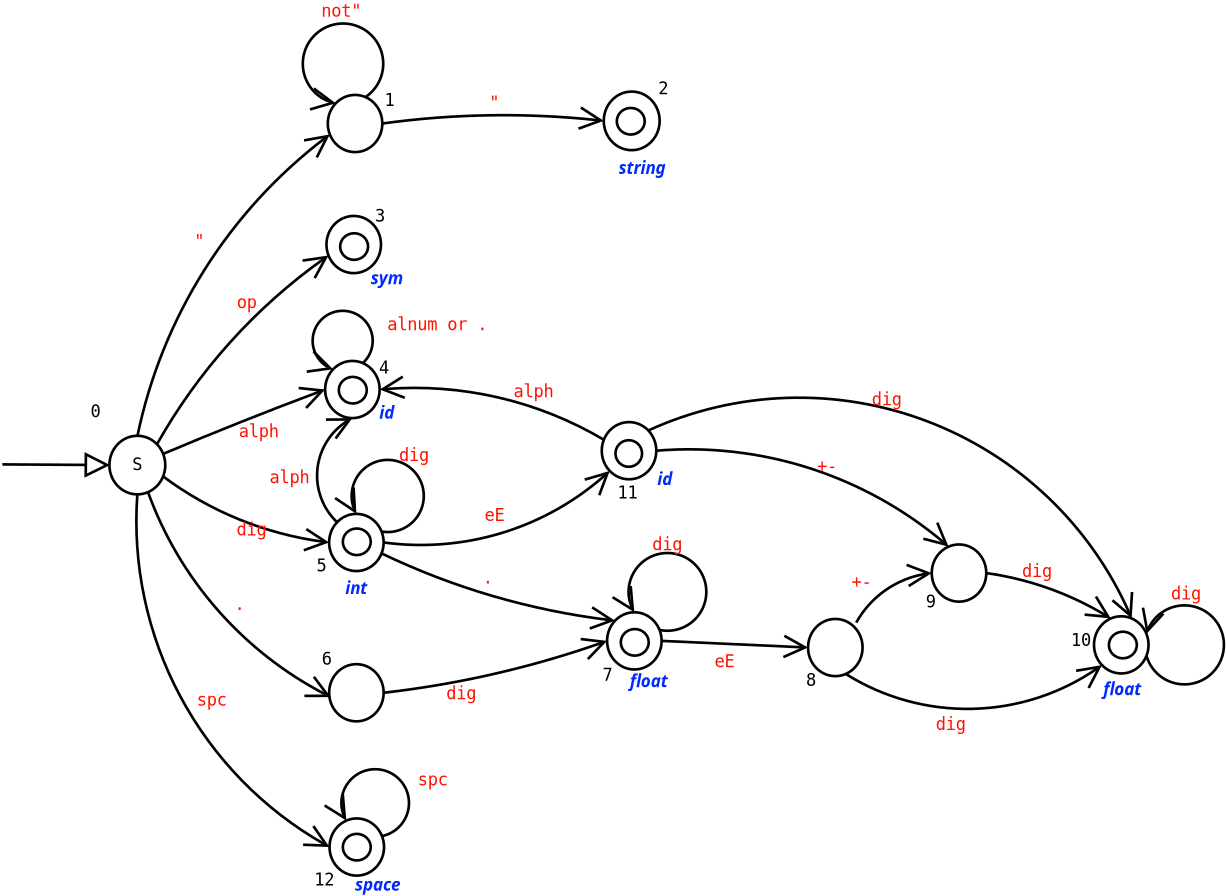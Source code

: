 <?xml version="1.0"?>
<dia:diagram xmlns:dia="http://www.lysator.liu.se/~alla/dia/">
  <dia:layer name="Background" visible="true">
    <dia:object type="Flowchart - Ellipse" version="0" id="O0">
      <dia:attribute name="obj_pos">
        <dia:point val="4.925,15.024"/>
      </dia:attribute>
      <dia:attribute name="obj_bb">
        <dia:rectangle val="4.875,14.973;7.075,17.276"/>
      </dia:attribute>
      <dia:attribute name="elem_corner">
        <dia:point val="4.925,15.024"/>
      </dia:attribute>
      <dia:attribute name="elem_width">
        <dia:real val="2.101"/>
      </dia:attribute>
      <dia:attribute name="elem_height">
        <dia:real val="2.203"/>
      </dia:attribute>
      <dia:attribute name="show_background">
        <dia:boolean val="true"/>
      </dia:attribute>
      <dia:attribute name="padding">
        <dia:real val="0.354"/>
      </dia:attribute>
      <dia:attribute name="text">
        <dia:composite type="text">
          <dia:attribute name="string">
            <dia:string>#S#</dia:string>
          </dia:attribute>
          <dia:attribute name="font">
            <dia:font name="Courier"/>
          </dia:attribute>
          <dia:attribute name="height">
            <dia:real val="0.8"/>
          </dia:attribute>
          <dia:attribute name="pos">
            <dia:point val="5.975,16.36"/>
          </dia:attribute>
          <dia:attribute name="color">
            <dia:color val="#000000"/>
          </dia:attribute>
          <dia:attribute name="alignment">
            <dia:enum val="1"/>
          </dia:attribute>
        </dia:composite>
      </dia:attribute>
    </dia:object>
    <dia:object type="Flowchart - Ellipse" version="0" id="O1">
      <dia:attribute name="obj_pos">
        <dia:point val="13.135,2.21"/>
      </dia:attribute>
      <dia:attribute name="obj_bb">
        <dia:rectangle val="13.085,2.16;15.235,4.41"/>
      </dia:attribute>
      <dia:attribute name="elem_corner">
        <dia:point val="13.135,2.21"/>
      </dia:attribute>
      <dia:attribute name="elem_width">
        <dia:real val="2.05"/>
      </dia:attribute>
      <dia:attribute name="elem_height">
        <dia:real val="2.15"/>
      </dia:attribute>
      <dia:attribute name="show_background">
        <dia:boolean val="true"/>
      </dia:attribute>
      <dia:attribute name="padding">
        <dia:real val="0.354"/>
      </dia:attribute>
      <dia:attribute name="text">
        <dia:composite type="text">
          <dia:attribute name="string">
            <dia:string>##</dia:string>
          </dia:attribute>
          <dia:attribute name="font">
            <dia:font name="Courier"/>
          </dia:attribute>
          <dia:attribute name="height">
            <dia:real val="0.8"/>
          </dia:attribute>
          <dia:attribute name="pos">
            <dia:point val="14.16,3.519"/>
          </dia:attribute>
          <dia:attribute name="color">
            <dia:color val="#000000"/>
          </dia:attribute>
          <dia:attribute name="alignment">
            <dia:enum val="1"/>
          </dia:attribute>
        </dia:composite>
      </dia:attribute>
    </dia:object>
    <dia:object type="Flowchart - Ellipse" version="0" id="O2">
      <dia:attribute name="obj_pos">
        <dia:point val="13.185,23.61"/>
      </dia:attribute>
      <dia:attribute name="obj_bb">
        <dia:rectangle val="13.135,23.56;15.285,25.81"/>
      </dia:attribute>
      <dia:attribute name="elem_corner">
        <dia:point val="13.185,23.61"/>
      </dia:attribute>
      <dia:attribute name="elem_width">
        <dia:real val="2.05"/>
      </dia:attribute>
      <dia:attribute name="elem_height">
        <dia:real val="2.15"/>
      </dia:attribute>
      <dia:attribute name="show_background">
        <dia:boolean val="true"/>
      </dia:attribute>
      <dia:attribute name="padding">
        <dia:real val="0.354"/>
      </dia:attribute>
      <dia:attribute name="text">
        <dia:composite type="text">
          <dia:attribute name="string">
            <dia:string>##</dia:string>
          </dia:attribute>
          <dia:attribute name="font">
            <dia:font name="Courier"/>
          </dia:attribute>
          <dia:attribute name="height">
            <dia:real val="0.8"/>
          </dia:attribute>
          <dia:attribute name="pos">
            <dia:point val="14.21,24.919"/>
          </dia:attribute>
          <dia:attribute name="color">
            <dia:color val="#000000"/>
          </dia:attribute>
          <dia:attribute name="alignment">
            <dia:enum val="1"/>
          </dia:attribute>
        </dia:composite>
      </dia:attribute>
    </dia:object>
    <dia:object type="Flowchart - Ellipse" version="0" id="O3">
      <dia:attribute name="obj_pos">
        <dia:point val="31.19,21.91"/>
      </dia:attribute>
      <dia:attribute name="obj_bb">
        <dia:rectangle val="31.14,21.86;33.29,24.11"/>
      </dia:attribute>
      <dia:attribute name="elem_corner">
        <dia:point val="31.19,21.91"/>
      </dia:attribute>
      <dia:attribute name="elem_width">
        <dia:real val="2.05"/>
      </dia:attribute>
      <dia:attribute name="elem_height">
        <dia:real val="2.15"/>
      </dia:attribute>
      <dia:attribute name="show_background">
        <dia:boolean val="true"/>
      </dia:attribute>
      <dia:attribute name="padding">
        <dia:real val="0.354"/>
      </dia:attribute>
      <dia:attribute name="text">
        <dia:composite type="text">
          <dia:attribute name="string">
            <dia:string>##</dia:string>
          </dia:attribute>
          <dia:attribute name="font">
            <dia:font name="Courier"/>
          </dia:attribute>
          <dia:attribute name="height">
            <dia:real val="0.8"/>
          </dia:attribute>
          <dia:attribute name="pos">
            <dia:point val="32.215,23.22"/>
          </dia:attribute>
          <dia:attribute name="color">
            <dia:color val="#000000"/>
          </dia:attribute>
          <dia:attribute name="alignment">
            <dia:enum val="1"/>
          </dia:attribute>
        </dia:composite>
      </dia:attribute>
    </dia:object>
    <dia:object type="Flowchart - Ellipse" version="0" id="O4">
      <dia:attribute name="obj_pos">
        <dia:point val="35.84,19.11"/>
      </dia:attribute>
      <dia:attribute name="obj_bb">
        <dia:rectangle val="35.79,19.06;37.94,21.31"/>
      </dia:attribute>
      <dia:attribute name="elem_corner">
        <dia:point val="35.84,19.11"/>
      </dia:attribute>
      <dia:attribute name="elem_width">
        <dia:real val="2.05"/>
      </dia:attribute>
      <dia:attribute name="elem_height">
        <dia:real val="2.15"/>
      </dia:attribute>
      <dia:attribute name="show_background">
        <dia:boolean val="true"/>
      </dia:attribute>
      <dia:attribute name="padding">
        <dia:real val="0.354"/>
      </dia:attribute>
      <dia:attribute name="text">
        <dia:composite type="text">
          <dia:attribute name="string">
            <dia:string>##</dia:string>
          </dia:attribute>
          <dia:attribute name="font">
            <dia:font name="Courier"/>
          </dia:attribute>
          <dia:attribute name="height">
            <dia:real val="0.8"/>
          </dia:attribute>
          <dia:attribute name="pos">
            <dia:point val="36.865,20.419"/>
          </dia:attribute>
          <dia:attribute name="color">
            <dia:color val="#000000"/>
          </dia:attribute>
          <dia:attribute name="alignment">
            <dia:enum val="1"/>
          </dia:attribute>
        </dia:composite>
      </dia:attribute>
    </dia:object>
    <dia:object type="Standard - Arc" version="0" id="O5">
      <dia:attribute name="obj_pos">
        <dia:point val="15.185,3.285"/>
      </dia:attribute>
      <dia:attribute name="obj_bb">
        <dia:rectangle val="15.135,2.922;23.56,3.985"/>
      </dia:attribute>
      <dia:attribute name="conn_endpoints">
        <dia:point val="15.185,3.285"/>
        <dia:point val="23.51,3.185"/>
      </dia:attribute>
      <dia:attribute name="curve_distance">
        <dia:real val="-0.261"/>
      </dia:attribute>
      <dia:attribute name="end_arrow">
        <dia:enum val="1"/>
      </dia:attribute>
      <dia:attribute name="end_arrow_length">
        <dia:real val="0.8"/>
      </dia:attribute>
      <dia:attribute name="end_arrow_width">
        <dia:real val="0.8"/>
      </dia:attribute>
      <dia:connections>
        <dia:connection handle="0" to="O1" connection="0"/>
        <dia:connection handle="1" to="O78" connection="8"/>
      </dia:connections>
    </dia:object>
    <dia:object type="Standard - Arc" version="0" id="O6">
      <dia:attribute name="obj_pos">
        <dia:point val="5.975,15.05"/>
      </dia:attribute>
      <dia:attribute name="obj_bb">
        <dia:rectangle val="5.933,3.266;13.888,15.092"/>
      </dia:attribute>
      <dia:attribute name="conn_endpoints">
        <dia:point val="5.975,15.05"/>
        <dia:point val="13.213,3.696"/>
      </dia:attribute>
      <dia:attribute name="curve_distance">
        <dia:real val="-1.239"/>
      </dia:attribute>
      <dia:attribute name="end_arrow">
        <dia:enum val="1"/>
      </dia:attribute>
      <dia:attribute name="end_arrow_length">
        <dia:real val="0.8"/>
      </dia:attribute>
      <dia:attribute name="end_arrow_width">
        <dia:real val="0.8"/>
      </dia:attribute>
      <dia:connections>
        <dia:connection handle="0" to="O0" connection="4"/>
        <dia:connection handle="1" to="O1" connection="9"/>
      </dia:connections>
    </dia:object>
    <dia:object type="Standard - Arc" version="0" id="O7">
      <dia:attribute name="obj_pos">
        <dia:point val="6.7,15.365"/>
      </dia:attribute>
      <dia:attribute name="obj_bb">
        <dia:rectangle val="6.663,7.709;13.755,15.402"/>
      </dia:attribute>
      <dia:attribute name="conn_endpoints">
        <dia:point val="6.7,15.365"/>
        <dia:point val="13.163,8.246"/>
      </dia:attribute>
      <dia:attribute name="curve_distance">
        <dia:real val="-0.545"/>
      </dia:attribute>
      <dia:attribute name="end_arrow">
        <dia:enum val="1"/>
      </dia:attribute>
      <dia:attribute name="end_arrow_length">
        <dia:real val="0.8"/>
      </dia:attribute>
      <dia:attribute name="end_arrow_width">
        <dia:real val="0.8"/>
      </dia:attribute>
      <dia:connections>
        <dia:connection handle="0" to="O0" connection="2"/>
        <dia:connection handle="1" to="O84" connection="9"/>
      </dia:connections>
    </dia:object>
    <dia:object type="Standard - Arc" version="0" id="O8">
      <dia:attribute name="obj_pos">
        <dia:point val="6.922,15.714"/>
      </dia:attribute>
      <dia:attribute name="obj_bb">
        <dia:rectangle val="6.876,12.541;13.33,15.76"/>
      </dia:attribute>
      <dia:attribute name="conn_endpoints">
        <dia:point val="6.922,15.714"/>
        <dia:point val="13.035,13.285"/>
      </dia:attribute>
      <dia:attribute name="curve_distance">
        <dia:real val="-0.035"/>
      </dia:attribute>
      <dia:attribute name="end_arrow">
        <dia:enum val="1"/>
      </dia:attribute>
      <dia:attribute name="end_arrow_length">
        <dia:real val="0.8"/>
      </dia:attribute>
      <dia:attribute name="end_arrow_width">
        <dia:real val="0.8"/>
      </dia:attribute>
      <dia:connections>
        <dia:connection handle="0" to="O0" connection="1"/>
        <dia:connection handle="1" to="O82" connection="8"/>
      </dia:connections>
    </dia:object>
    <dia:object type="Standard - Arc" version="0" id="O9">
      <dia:attribute name="obj_pos">
        <dia:point val="6.922,16.536"/>
      </dia:attribute>
      <dia:attribute name="obj_bb">
        <dia:rectangle val="6.876,16.49;13.481,19.778"/>
      </dia:attribute>
      <dia:attribute name="conn_endpoints">
        <dia:point val="6.922,16.536"/>
        <dia:point val="13.185,19.035"/>
      </dia:attribute>
      <dia:attribute name="curve_distance">
        <dia:real val="0.448"/>
      </dia:attribute>
      <dia:attribute name="end_arrow">
        <dia:enum val="1"/>
      </dia:attribute>
      <dia:attribute name="end_arrow_length">
        <dia:real val="0.8"/>
      </dia:attribute>
      <dia:attribute name="end_arrow_width">
        <dia:real val="0.8"/>
      </dia:attribute>
      <dia:connections>
        <dia:connection handle="0" to="O0" connection="15"/>
        <dia:connection handle="1" to="O70" connection="8"/>
      </dia:connections>
    </dia:object>
    <dia:object type="Standard - Arc" version="0" id="O10">
      <dia:attribute name="obj_pos">
        <dia:point val="6.367,17.118"/>
      </dia:attribute>
      <dia:attribute name="obj_bb">
        <dia:rectangle val="6.33,17.081;13.848,25.382"/>
      </dia:attribute>
      <dia:attribute name="conn_endpoints">
        <dia:point val="6.367,17.118"/>
        <dia:point val="13.25,24.85"/>
      </dia:attribute>
      <dia:attribute name="curve_distance">
        <dia:real val="1"/>
      </dia:attribute>
      <dia:attribute name="end_arrow">
        <dia:enum val="1"/>
      </dia:attribute>
      <dia:attribute name="end_arrow_length">
        <dia:real val="0.8"/>
      </dia:attribute>
      <dia:attribute name="end_arrow_width">
        <dia:real val="0.8"/>
      </dia:attribute>
      <dia:connections>
        <dia:connection handle="0" to="O0" connection="13"/>
      </dia:connections>
    </dia:object>
    <dia:object type="Standard - Arc" version="0" id="O11">
      <dia:attribute name="obj_pos">
        <dia:point val="23.513,15.174"/>
      </dia:attribute>
      <dia:attribute name="obj_bb">
        <dia:rectangle val="14.91,13.174;23.562,15.222"/>
      </dia:attribute>
      <dia:attribute name="conn_endpoints">
        <dia:point val="23.513,15.174"/>
        <dia:point val="15.085,13.285"/>
      </dia:attribute>
      <dia:attribute name="curve_distance">
        <dia:real val="0.684"/>
      </dia:attribute>
      <dia:attribute name="end_arrow">
        <dia:enum val="1"/>
      </dia:attribute>
      <dia:attribute name="end_arrow_length">
        <dia:real val="0.8"/>
      </dia:attribute>
      <dia:attribute name="end_arrow_width">
        <dia:real val="0.8"/>
      </dia:attribute>
      <dia:connections>
        <dia:connection handle="0" to="O72" connection="7"/>
        <dia:connection handle="1" to="O82" connection="0"/>
      </dia:connections>
    </dia:object>
    <dia:object type="Standard - Arc" version="0" id="O12">
      <dia:attribute name="obj_pos">
        <dia:point val="15.235,19.035"/>
      </dia:attribute>
      <dia:attribute name="obj_bb">
        <dia:rectangle val="15.187,15.582;23.977,19.18"/>
      </dia:attribute>
      <dia:attribute name="conn_endpoints">
        <dia:point val="15.235,19.035"/>
        <dia:point val="23.735,16.345"/>
      </dia:attribute>
      <dia:attribute name="curve_distance">
        <dia:real val="1"/>
      </dia:attribute>
      <dia:attribute name="end_arrow">
        <dia:enum val="1"/>
      </dia:attribute>
      <dia:attribute name="end_arrow_length">
        <dia:real val="0.8"/>
      </dia:attribute>
      <dia:attribute name="end_arrow_width">
        <dia:real val="0.8"/>
      </dia:attribute>
      <dia:connections>
        <dia:connection handle="0" to="O70" connection="0"/>
        <dia:connection handle="1" to="O72" connection="10"/>
      </dia:connections>
    </dia:object>
    <dia:object type="Standard - Arc" version="0" id="O13">
      <dia:attribute name="obj_pos">
        <dia:point val="15.235,24.685"/>
      </dia:attribute>
      <dia:attribute name="obj_bb">
        <dia:rectangle val="15.186,21.956;23.816,24.734"/>
      </dia:attribute>
      <dia:attribute name="conn_endpoints">
        <dia:point val="15.235,24.685"/>
        <dia:point val="23.635,22.735"/>
      </dia:attribute>
      <dia:attribute name="curve_distance">
        <dia:real val="0.248"/>
      </dia:attribute>
      <dia:attribute name="end_arrow">
        <dia:enum val="1"/>
      </dia:attribute>
      <dia:attribute name="end_arrow_length">
        <dia:real val="0.8"/>
      </dia:attribute>
      <dia:attribute name="end_arrow_width">
        <dia:real val="0.8"/>
      </dia:attribute>
      <dia:connections>
        <dia:connection handle="0" to="O2" connection="0"/>
        <dia:connection handle="1" to="O74" connection="8"/>
      </dia:connections>
    </dia:object>
    <dia:object type="Standard - Arc" version="0" id="O14">
      <dia:attribute name="obj_pos">
        <dia:point val="25.685,22.735"/>
      </dia:attribute>
      <dia:attribute name="obj_bb">
        <dia:rectangle val="25.635,22.186;31.24,23.784"/>
      </dia:attribute>
      <dia:attribute name="conn_endpoints">
        <dia:point val="25.685,22.735"/>
        <dia:point val="31.19,22.985"/>
      </dia:attribute>
      <dia:attribute name="curve_distance">
        <dia:real val="-0.004"/>
      </dia:attribute>
      <dia:attribute name="end_arrow">
        <dia:enum val="1"/>
      </dia:attribute>
      <dia:attribute name="end_arrow_length">
        <dia:real val="0.8"/>
      </dia:attribute>
      <dia:attribute name="end_arrow_width">
        <dia:real val="0.8"/>
      </dia:attribute>
      <dia:connections>
        <dia:connection handle="0" to="O74" connection="0"/>
        <dia:connection handle="1" to="O3" connection="8"/>
      </dia:connections>
    </dia:object>
    <dia:object type="Standard - Arc" version="0" id="O15">
      <dia:attribute name="obj_pos">
        <dia:point val="33,22.05"/>
      </dia:attribute>
      <dia:attribute name="obj_bb">
        <dia:rectangle val="32.958,19.516;36.279,22.092"/>
      </dia:attribute>
      <dia:attribute name="conn_endpoints">
        <dia:point val="33,22.05"/>
        <dia:point val="35.84,20.185"/>
      </dia:attribute>
      <dia:attribute name="curve_distance">
        <dia:real val="-0.418"/>
      </dia:attribute>
      <dia:attribute name="end_arrow">
        <dia:enum val="1"/>
      </dia:attribute>
      <dia:attribute name="end_arrow_length">
        <dia:real val="0.8"/>
      </dia:attribute>
      <dia:attribute name="end_arrow_width">
        <dia:real val="0.8"/>
      </dia:attribute>
      <dia:connections>
        <dia:connection handle="1" to="O4" connection="8"/>
      </dia:connections>
    </dia:object>
    <dia:object type="Standard - Arc" version="0" id="O16">
      <dia:attribute name="obj_pos">
        <dia:point val="37.89,20.185"/>
      </dia:attribute>
      <dia:attribute name="obj_bb">
        <dia:rectangle val="37.843,20.138;42.847,22.643"/>
      </dia:attribute>
      <dia:attribute name="conn_endpoints">
        <dia:point val="37.89,20.185"/>
        <dia:point val="42.573,21.892"/>
      </dia:attribute>
      <dia:attribute name="curve_distance">
        <dia:real val="-0.263"/>
      </dia:attribute>
      <dia:attribute name="end_arrow">
        <dia:enum val="1"/>
      </dia:attribute>
      <dia:attribute name="end_arrow_length">
        <dia:real val="0.8"/>
      </dia:attribute>
      <dia:attribute name="end_arrow_width">
        <dia:real val="0.8"/>
      </dia:attribute>
      <dia:connections>
        <dia:connection handle="0" to="O4" connection="0"/>
        <dia:connection handle="1" to="O76" connection="5"/>
      </dia:connections>
    </dia:object>
    <dia:object type="Standard - Arc" version="0" id="O17">
      <dia:attribute name="obj_pos">
        <dia:point val="32.607,23.978"/>
      </dia:attribute>
      <dia:attribute name="obj_bb">
        <dia:rectangle val="32.557,22.846;42.29,25.342"/>
      </dia:attribute>
      <dia:attribute name="conn_endpoints">
        <dia:point val="32.607,23.978"/>
        <dia:point val="42.24,23.645"/>
      </dia:attribute>
      <dia:attribute name="curve_distance">
        <dia:real val="1.476"/>
      </dia:attribute>
      <dia:attribute name="end_arrow">
        <dia:enum val="1"/>
      </dia:attribute>
      <dia:attribute name="end_arrow_length">
        <dia:real val="0.8"/>
      </dia:attribute>
      <dia:attribute name="end_arrow_width">
        <dia:real val="0.8"/>
      </dia:attribute>
      <dia:connections>
        <dia:connection handle="0" to="O3" connection="13"/>
        <dia:connection handle="1" to="O76" connection="10"/>
      </dia:connections>
    </dia:object>
    <dia:object type="Standard - Arc" version="0" id="O18">
      <dia:attribute name="obj_pos">
        <dia:point val="13.485,18.275"/>
      </dia:attribute>
      <dia:attribute name="obj_bb">
        <dia:rectangle val="12.683,14.244;14.851,18.324"/>
      </dia:attribute>
      <dia:attribute name="conn_endpoints">
        <dia:point val="13.485,18.275"/>
        <dia:point val="14.06,14.36"/>
      </dia:attribute>
      <dia:attribute name="curve_distance">
        <dia:real val="-1.025"/>
      </dia:attribute>
      <dia:attribute name="end_arrow">
        <dia:enum val="1"/>
      </dia:attribute>
      <dia:attribute name="end_arrow_length">
        <dia:real val="0.8"/>
      </dia:attribute>
      <dia:attribute name="end_arrow_width">
        <dia:real val="0.8"/>
      </dia:attribute>
      <dia:connections>
        <dia:connection handle="0" to="O70" connection="6"/>
        <dia:connection handle="1" to="O82" connection="12"/>
      </dia:connections>
    </dia:object>
    <dia:object type="Standard - Arc" version="0" id="O19">
      <dia:attribute name="obj_pos">
        <dia:point val="25.485,15.585"/>
      </dia:attribute>
      <dia:attribute name="obj_bb">
        <dia:rectangle val="25.438,15.484;36.722,19.952"/>
      </dia:attribute>
      <dia:attribute name="conn_endpoints">
        <dia:point val="25.485,15.585"/>
        <dia:point val="36.473,19.192"/>
      </dia:attribute>
      <dia:attribute name="curve_distance">
        <dia:real val="-1.173"/>
      </dia:attribute>
      <dia:attribute name="end_arrow">
        <dia:enum val="1"/>
      </dia:attribute>
      <dia:attribute name="end_arrow_length">
        <dia:real val="0.8"/>
      </dia:attribute>
      <dia:attribute name="end_arrow_width">
        <dia:real val="0.8"/>
      </dia:attribute>
      <dia:connections>
        <dia:connection handle="0" to="O72" connection="0"/>
        <dia:connection handle="1" to="O4" connection="5"/>
      </dia:connections>
    </dia:object>
    <dia:object type="Standard - Arc" version="0" id="O20">
      <dia:attribute name="obj_pos">
        <dia:point val="25.185,14.825"/>
      </dia:attribute>
      <dia:attribute name="obj_bb">
        <dia:rectangle val="25.138,13.542;43.647,22.637"/>
      </dia:attribute>
      <dia:attribute name="conn_endpoints">
        <dia:point val="25.185,14.825"/>
        <dia:point val="43.357,21.892"/>
      </dia:attribute>
      <dia:attribute name="curve_distance">
        <dia:real val="-4.123"/>
      </dia:attribute>
      <dia:attribute name="end_arrow">
        <dia:enum val="1"/>
      </dia:attribute>
      <dia:attribute name="end_arrow_length">
        <dia:real val="0.8"/>
      </dia:attribute>
      <dia:attribute name="end_arrow_width">
        <dia:real val="0.8"/>
      </dia:attribute>
      <dia:connections>
        <dia:connection handle="0" to="O72" connection="2"/>
        <dia:connection handle="1" to="O76" connection="3"/>
      </dia:connections>
    </dia:object>
    <dia:object type="Standard - Arc" version="0" id="O21">
      <dia:attribute name="obj_pos">
        <dia:point val="15.157,19.446"/>
      </dia:attribute>
      <dia:attribute name="obj_bb">
        <dia:rectangle val="15.109,19.398;24.157,22.744"/>
      </dia:attribute>
      <dia:attribute name="conn_endpoints">
        <dia:point val="15.157,19.446"/>
        <dia:point val="23.935,21.975"/>
      </dia:attribute>
      <dia:attribute name="curve_distance">
        <dia:real val="0.383"/>
      </dia:attribute>
      <dia:attribute name="end_arrow">
        <dia:enum val="1"/>
      </dia:attribute>
      <dia:attribute name="end_arrow_length">
        <dia:real val="0.8"/>
      </dia:attribute>
      <dia:attribute name="end_arrow_width">
        <dia:real val="0.8"/>
      </dia:attribute>
      <dia:connections>
        <dia:connection handle="0" to="O70" connection="15"/>
        <dia:connection handle="1" to="O74" connection="6"/>
      </dia:connections>
    </dia:object>
    <dia:object type="Standard - Arc" version="0" id="O22">
      <dia:attribute name="obj_pos">
        <dia:point val="0.9,16.1"/>
      </dia:attribute>
      <dia:attribute name="obj_bb">
        <dia:rectangle val="0.85,15.325;5,16.176"/>
      </dia:attribute>
      <dia:attribute name="conn_endpoints">
        <dia:point val="0.9,16.1"/>
        <dia:point val="4.95,16.125"/>
      </dia:attribute>
      <dia:attribute name="curve_distance">
        <dia:real val="0.01"/>
      </dia:attribute>
      <dia:attribute name="end_arrow">
        <dia:enum val="2"/>
      </dia:attribute>
      <dia:attribute name="end_arrow_length">
        <dia:real val="0.8"/>
      </dia:attribute>
      <dia:attribute name="end_arrow_width">
        <dia:real val="0.8"/>
      </dia:attribute>
      <dia:connections>
        <dia:connection handle="1" to="O0" connection="8"/>
      </dia:connections>
    </dia:object>
    <dia:object type="Standard - Arc" version="0" id="O23">
      <dia:attribute name="obj_pos">
        <dia:point val="5.975,17.227"/>
      </dia:attribute>
      <dia:attribute name="obj_bb">
        <dia:rectangle val="5.889,17.183;13.902,30.868"/>
      </dia:attribute>
      <dia:attribute name="conn_endpoints">
        <dia:point val="5.975,17.227"/>
        <dia:point val="13.2,30.485"/>
      </dia:attribute>
      <dia:attribute name="curve_distance">
        <dia:real val="2.216"/>
      </dia:attribute>
      <dia:attribute name="end_arrow">
        <dia:enum val="1"/>
      </dia:attribute>
      <dia:attribute name="end_arrow_length">
        <dia:real val="0.8"/>
      </dia:attribute>
      <dia:attribute name="end_arrow_width">
        <dia:real val="0.8"/>
      </dia:attribute>
      <dia:connections>
        <dia:connection handle="0" to="O0" connection="12"/>
        <dia:connection handle="1" to="O80" connection="8"/>
      </dia:connections>
    </dia:object>
    <dia:object type="Standard - Arc" version="0" id="O24">
      <dia:attribute name="obj_pos">
        <dia:point val="14.552,2.292"/>
      </dia:attribute>
      <dia:attribute name="obj_bb">
        <dia:rectangle val="12.146,-0.525;15.27,3.308"/>
      </dia:attribute>
      <dia:attribute name="conn_endpoints">
        <dia:point val="14.552,2.292"/>
        <dia:point val="13.435,2.525"/>
      </dia:attribute>
      <dia:attribute name="curve_distance">
        <dia:real val="2.913"/>
      </dia:attribute>
      <dia:attribute name="end_arrow">
        <dia:enum val="1"/>
      </dia:attribute>
      <dia:attribute name="end_arrow_length">
        <dia:real val="0.8"/>
      </dia:attribute>
      <dia:attribute name="end_arrow_width">
        <dia:real val="0.8"/>
      </dia:attribute>
      <dia:connections>
        <dia:connection handle="0" to="O1" connection="3"/>
        <dia:connection handle="1" to="O1" connection="6"/>
      </dia:connections>
    </dia:object>
    <dia:object type="Standard - Arc" version="0" id="O25">
      <dia:attribute name="obj_pos">
        <dia:point val="14.452,12.292"/>
      </dia:attribute>
      <dia:attribute name="obj_bb">
        <dia:rectangle val="12.516,10.276;14.873,13.308"/>
      </dia:attribute>
      <dia:attribute name="conn_endpoints">
        <dia:point val="14.452,12.292"/>
        <dia:point val="13.335,12.525"/>
      </dia:attribute>
      <dia:attribute name="curve_distance">
        <dia:real val="2.103"/>
      </dia:attribute>
      <dia:attribute name="end_arrow">
        <dia:enum val="1"/>
      </dia:attribute>
      <dia:attribute name="end_arrow_length">
        <dia:real val="0.8"/>
      </dia:attribute>
      <dia:attribute name="end_arrow_width">
        <dia:real val="0.8"/>
      </dia:attribute>
      <dia:connections>
        <dia:connection handle="0" to="O82" connection="3"/>
        <dia:connection handle="1" to="O82" connection="6"/>
      </dia:connections>
    </dia:object>
    <dia:object type="Standard - Arc" version="0" id="O26">
      <dia:attribute name="obj_pos">
        <dia:point val="15.172,30.074"/>
      </dia:attribute>
      <dia:attribute name="obj_bb">
        <dia:rectangle val="13.596,27.509;16.237,30.226"/>
      </dia:attribute>
      <dia:attribute name="conn_endpoints">
        <dia:point val="15.172,30.074"/>
        <dia:point val="13.833,29.492"/>
      </dia:attribute>
      <dia:attribute name="curve_distance">
        <dia:real val="2.31"/>
      </dia:attribute>
      <dia:attribute name="end_arrow">
        <dia:enum val="1"/>
      </dia:attribute>
      <dia:attribute name="end_arrow_length">
        <dia:real val="0.8"/>
      </dia:attribute>
      <dia:attribute name="end_arrow_width">
        <dia:real val="0.8"/>
      </dia:attribute>
      <dia:connections>
        <dia:connection handle="0" to="O80" connection="1"/>
        <dia:connection handle="1" to="O80" connection="5"/>
      </dia:connections>
    </dia:object>
    <dia:object type="Standard - Arc" version="0" id="O27">
      <dia:attribute name="obj_pos">
        <dia:point val="25.607,22.324"/>
      </dia:attribute>
      <dia:attribute name="obj_bb">
        <dia:rectangle val="24.392,19.38;27.416,22.404"/>
      </dia:attribute>
      <dia:attribute name="conn_endpoints">
        <dia:point val="25.607,22.324"/>
        <dia:point val="24.66,21.66"/>
      </dia:attribute>
      <dia:attribute name="curve_distance">
        <dia:real val="2.804"/>
      </dia:attribute>
      <dia:attribute name="end_arrow">
        <dia:enum val="1"/>
      </dia:attribute>
      <dia:attribute name="end_arrow_length">
        <dia:real val="0.8"/>
      </dia:attribute>
      <dia:attribute name="end_arrow_width">
        <dia:real val="0.8"/>
      </dia:attribute>
      <dia:connections>
        <dia:connection handle="0" to="O74" connection="1"/>
        <dia:connection handle="1" to="O74" connection="4"/>
      </dia:connections>
    </dia:object>
    <dia:object type="Standard - Text" version="0" id="O28">
      <dia:attribute name="obj_pos">
        <dia:point val="4.4,14.33"/>
      </dia:attribute>
      <dia:attribute name="obj_bb">
        <dia:rectangle val="4.008,13.695;4.742,14.495"/>
      </dia:attribute>
      <dia:attribute name="text">
        <dia:composite type="text">
          <dia:attribute name="string">
            <dia:string>#0#</dia:string>
          </dia:attribute>
          <dia:attribute name="font">
            <dia:font name="Courier"/>
          </dia:attribute>
          <dia:attribute name="height">
            <dia:real val="0.8"/>
          </dia:attribute>
          <dia:attribute name="pos">
            <dia:point val="4.4,14.33"/>
          </dia:attribute>
          <dia:attribute name="color">
            <dia:color val="#000000"/>
          </dia:attribute>
          <dia:attribute name="alignment">
            <dia:enum val="1"/>
          </dia:attribute>
        </dia:composite>
      </dia:attribute>
    </dia:object>
    <dia:object type="Standard - Text" version="0" id="O29">
      <dia:attribute name="obj_pos">
        <dia:point val="15.45,2.63"/>
      </dia:attribute>
      <dia:attribute name="obj_bb">
        <dia:rectangle val="15.058,1.996;15.792,2.796"/>
      </dia:attribute>
      <dia:attribute name="text">
        <dia:composite type="text">
          <dia:attribute name="string">
            <dia:string>#1#</dia:string>
          </dia:attribute>
          <dia:attribute name="font">
            <dia:font name="Courier"/>
          </dia:attribute>
          <dia:attribute name="height">
            <dia:real val="0.8"/>
          </dia:attribute>
          <dia:attribute name="pos">
            <dia:point val="15.45,2.63"/>
          </dia:attribute>
          <dia:attribute name="color">
            <dia:color val="#000000"/>
          </dia:attribute>
          <dia:attribute name="alignment">
            <dia:enum val="1"/>
          </dia:attribute>
        </dia:composite>
      </dia:attribute>
    </dia:object>
    <dia:object type="Standard - Text" version="0" id="O30">
      <dia:attribute name="obj_pos">
        <dia:point val="25.75,2.18"/>
      </dia:attribute>
      <dia:attribute name="obj_bb">
        <dia:rectangle val="25.358,1.546;26.092,2.346"/>
      </dia:attribute>
      <dia:attribute name="text">
        <dia:composite type="text">
          <dia:attribute name="string">
            <dia:string>#2#</dia:string>
          </dia:attribute>
          <dia:attribute name="font">
            <dia:font name="Courier"/>
          </dia:attribute>
          <dia:attribute name="height">
            <dia:real val="0.8"/>
          </dia:attribute>
          <dia:attribute name="pos">
            <dia:point val="25.75,2.18"/>
          </dia:attribute>
          <dia:attribute name="color">
            <dia:color val="#000000"/>
          </dia:attribute>
          <dia:attribute name="alignment">
            <dia:enum val="1"/>
          </dia:attribute>
        </dia:composite>
      </dia:attribute>
    </dia:object>
    <dia:object type="Standard - Text" version="0" id="O31">
      <dia:attribute name="obj_pos">
        <dia:point val="15.1,6.98"/>
      </dia:attribute>
      <dia:attribute name="obj_bb">
        <dia:rectangle val="14.708,6.346;15.442,7.146"/>
      </dia:attribute>
      <dia:attribute name="text">
        <dia:composite type="text">
          <dia:attribute name="string">
            <dia:string>#3#</dia:string>
          </dia:attribute>
          <dia:attribute name="font">
            <dia:font name="Courier"/>
          </dia:attribute>
          <dia:attribute name="height">
            <dia:real val="0.8"/>
          </dia:attribute>
          <dia:attribute name="pos">
            <dia:point val="15.1,6.98"/>
          </dia:attribute>
          <dia:attribute name="color">
            <dia:color val="#000000"/>
          </dia:attribute>
          <dia:attribute name="alignment">
            <dia:enum val="1"/>
          </dia:attribute>
        </dia:composite>
      </dia:attribute>
    </dia:object>
    <dia:object type="Standard - Text" version="0" id="O32">
      <dia:attribute name="obj_pos">
        <dia:point val="15.25,12.68"/>
      </dia:attribute>
      <dia:attribute name="obj_bb">
        <dia:rectangle val="14.858,12.046;15.592,12.845"/>
      </dia:attribute>
      <dia:attribute name="text">
        <dia:composite type="text">
          <dia:attribute name="string">
            <dia:string>#4#</dia:string>
          </dia:attribute>
          <dia:attribute name="font">
            <dia:font name="Courier"/>
          </dia:attribute>
          <dia:attribute name="height">
            <dia:real val="0.8"/>
          </dia:attribute>
          <dia:attribute name="pos">
            <dia:point val="15.25,12.68"/>
          </dia:attribute>
          <dia:attribute name="color">
            <dia:color val="#000000"/>
          </dia:attribute>
          <dia:attribute name="alignment">
            <dia:enum val="1"/>
          </dia:attribute>
        </dia:composite>
      </dia:attribute>
    </dia:object>
    <dia:object type="Standard - Text" version="0" id="O33">
      <dia:attribute name="obj_pos">
        <dia:point val="12.9,20.13"/>
      </dia:attribute>
      <dia:attribute name="obj_bb">
        <dia:rectangle val="12.508,19.495;13.242,20.296"/>
      </dia:attribute>
      <dia:attribute name="text">
        <dia:composite type="text">
          <dia:attribute name="string">
            <dia:string>#5#</dia:string>
          </dia:attribute>
          <dia:attribute name="font">
            <dia:font name="Courier"/>
          </dia:attribute>
          <dia:attribute name="height">
            <dia:real val="0.8"/>
          </dia:attribute>
          <dia:attribute name="pos">
            <dia:point val="12.9,20.13"/>
          </dia:attribute>
          <dia:attribute name="color">
            <dia:color val="#000000"/>
          </dia:attribute>
          <dia:attribute name="alignment">
            <dia:enum val="1"/>
          </dia:attribute>
        </dia:composite>
      </dia:attribute>
    </dia:object>
    <dia:object type="Standard - Text" version="0" id="O34">
      <dia:attribute name="obj_pos">
        <dia:point val="13.1,23.63"/>
      </dia:attribute>
      <dia:attribute name="obj_bb">
        <dia:rectangle val="12.708,22.995;13.442,23.796"/>
      </dia:attribute>
      <dia:attribute name="text">
        <dia:composite type="text">
          <dia:attribute name="string">
            <dia:string>#6#</dia:string>
          </dia:attribute>
          <dia:attribute name="font">
            <dia:font name="Courier"/>
          </dia:attribute>
          <dia:attribute name="height">
            <dia:real val="0.8"/>
          </dia:attribute>
          <dia:attribute name="pos">
            <dia:point val="13.1,23.63"/>
          </dia:attribute>
          <dia:attribute name="color">
            <dia:color val="#000000"/>
          </dia:attribute>
          <dia:attribute name="alignment">
            <dia:enum val="1"/>
          </dia:attribute>
        </dia:composite>
      </dia:attribute>
    </dia:object>
    <dia:object type="Standard - Text" version="0" id="O35">
      <dia:attribute name="obj_pos">
        <dia:point val="23.65,24.23"/>
      </dia:attribute>
      <dia:attribute name="obj_bb">
        <dia:rectangle val="23.258,23.596;23.992,24.395"/>
      </dia:attribute>
      <dia:attribute name="text">
        <dia:composite type="text">
          <dia:attribute name="string">
            <dia:string>#7#</dia:string>
          </dia:attribute>
          <dia:attribute name="font">
            <dia:font name="Courier"/>
          </dia:attribute>
          <dia:attribute name="height">
            <dia:real val="0.8"/>
          </dia:attribute>
          <dia:attribute name="pos">
            <dia:point val="23.65,24.23"/>
          </dia:attribute>
          <dia:attribute name="color">
            <dia:color val="#000000"/>
          </dia:attribute>
          <dia:attribute name="alignment">
            <dia:enum val="1"/>
          </dia:attribute>
        </dia:composite>
      </dia:attribute>
    </dia:object>
    <dia:object type="Standard - Text" version="0" id="O36">
      <dia:attribute name="obj_pos">
        <dia:point val="31.3,24.43"/>
      </dia:attribute>
      <dia:attribute name="obj_bb">
        <dia:rectangle val="30.908,23.796;31.642,24.596"/>
      </dia:attribute>
      <dia:attribute name="text">
        <dia:composite type="text">
          <dia:attribute name="string">
            <dia:string>#8#</dia:string>
          </dia:attribute>
          <dia:attribute name="font">
            <dia:font name="Courier"/>
          </dia:attribute>
          <dia:attribute name="height">
            <dia:real val="0.8"/>
          </dia:attribute>
          <dia:attribute name="pos">
            <dia:point val="31.3,24.43"/>
          </dia:attribute>
          <dia:attribute name="color">
            <dia:color val="#000000"/>
          </dia:attribute>
          <dia:attribute name="alignment">
            <dia:enum val="1"/>
          </dia:attribute>
        </dia:composite>
      </dia:attribute>
    </dia:object>
    <dia:object type="Standard - Text" version="0" id="O37">
      <dia:attribute name="obj_pos">
        <dia:point val="35.8,21.48"/>
      </dia:attribute>
      <dia:attribute name="obj_bb">
        <dia:rectangle val="35.408,20.846;36.142,21.645"/>
      </dia:attribute>
      <dia:attribute name="text">
        <dia:composite type="text">
          <dia:attribute name="string">
            <dia:string>#9#</dia:string>
          </dia:attribute>
          <dia:attribute name="font">
            <dia:font name="Courier"/>
          </dia:attribute>
          <dia:attribute name="height">
            <dia:real val="0.8"/>
          </dia:attribute>
          <dia:attribute name="pos">
            <dia:point val="35.8,21.48"/>
          </dia:attribute>
          <dia:attribute name="color">
            <dia:color val="#000000"/>
          </dia:attribute>
          <dia:attribute name="alignment">
            <dia:enum val="1"/>
          </dia:attribute>
        </dia:composite>
      </dia:attribute>
    </dia:object>
    <dia:object type="Standard - Text" version="0" id="O38">
      <dia:attribute name="obj_pos">
        <dia:point val="41.45,22.93"/>
      </dia:attribute>
      <dia:attribute name="obj_bb">
        <dia:rectangle val="40.815,22.296;42.035,23.096"/>
      </dia:attribute>
      <dia:attribute name="text">
        <dia:composite type="text">
          <dia:attribute name="string">
            <dia:string>#10#</dia:string>
          </dia:attribute>
          <dia:attribute name="font">
            <dia:font name="Courier"/>
          </dia:attribute>
          <dia:attribute name="height">
            <dia:real val="0.8"/>
          </dia:attribute>
          <dia:attribute name="pos">
            <dia:point val="41.45,22.93"/>
          </dia:attribute>
          <dia:attribute name="color">
            <dia:color val="#000000"/>
          </dia:attribute>
          <dia:attribute name="alignment">
            <dia:enum val="1"/>
          </dia:attribute>
        </dia:composite>
      </dia:attribute>
    </dia:object>
    <dia:object type="Standard - Text" version="0" id="O39">
      <dia:attribute name="obj_pos">
        <dia:point val="24.4,17.38"/>
      </dia:attribute>
      <dia:attribute name="obj_bb">
        <dia:rectangle val="23.765,16.745;24.985,17.546"/>
      </dia:attribute>
      <dia:attribute name="text">
        <dia:composite type="text">
          <dia:attribute name="string">
            <dia:string>#11#</dia:string>
          </dia:attribute>
          <dia:attribute name="font">
            <dia:font name="Courier"/>
          </dia:attribute>
          <dia:attribute name="height">
            <dia:real val="0.8"/>
          </dia:attribute>
          <dia:attribute name="pos">
            <dia:point val="24.4,17.38"/>
          </dia:attribute>
          <dia:attribute name="color">
            <dia:color val="#000000"/>
          </dia:attribute>
          <dia:attribute name="alignment">
            <dia:enum val="1"/>
          </dia:attribute>
        </dia:composite>
      </dia:attribute>
    </dia:object>
    <dia:object type="Standard - Text" version="0" id="O40">
      <dia:attribute name="obj_pos">
        <dia:point val="13,31.93"/>
      </dia:attribute>
      <dia:attribute name="obj_bb">
        <dia:rectangle val="12.365,31.296;13.585,32.096"/>
      </dia:attribute>
      <dia:attribute name="text">
        <dia:composite type="text">
          <dia:attribute name="string">
            <dia:string>#12#</dia:string>
          </dia:attribute>
          <dia:attribute name="font">
            <dia:font name="Courier"/>
          </dia:attribute>
          <dia:attribute name="height">
            <dia:real val="0.8"/>
          </dia:attribute>
          <dia:attribute name="pos">
            <dia:point val="13,31.93"/>
          </dia:attribute>
          <dia:attribute name="color">
            <dia:color val="#000000"/>
          </dia:attribute>
          <dia:attribute name="alignment">
            <dia:enum val="1"/>
          </dia:attribute>
        </dia:composite>
      </dia:attribute>
    </dia:object>
    <dia:object type="Standard - Arc" version="0" id="O41">
      <dia:attribute name="obj_pos">
        <dia:point val="15.157,18.624"/>
      </dia:attribute>
      <dia:attribute name="obj_bb">
        <dia:rectangle val="13.981,15.88;16.794,18.693"/>
      </dia:attribute>
      <dia:attribute name="conn_endpoints">
        <dia:point val="15.157,18.624"/>
        <dia:point val="14.21,17.96"/>
      </dia:attribute>
      <dia:attribute name="curve_distance">
        <dia:real val="2.584"/>
      </dia:attribute>
      <dia:attribute name="end_arrow">
        <dia:enum val="1"/>
      </dia:attribute>
      <dia:attribute name="end_arrow_length">
        <dia:real val="0.8"/>
      </dia:attribute>
      <dia:attribute name="end_arrow_width">
        <dia:real val="0.8"/>
      </dia:attribute>
      <dia:connections>
        <dia:connection handle="0" to="O70" connection="1"/>
        <dia:connection handle="1" to="O70" connection="4"/>
      </dia:connections>
    </dia:object>
    <dia:object type="Standard - Text" version="0" id="O42">
      <dia:attribute name="obj_pos">
        <dia:point val="8.3,7.93"/>
      </dia:attribute>
      <dia:attribute name="obj_bb">
        <dia:rectangle val="7.908,7.296;8.642,8.096"/>
      </dia:attribute>
      <dia:attribute name="text">
        <dia:composite type="text">
          <dia:attribute name="string">
            <dia:string>#&quot;#</dia:string>
          </dia:attribute>
          <dia:attribute name="font">
            <dia:font name="Courier"/>
          </dia:attribute>
          <dia:attribute name="height">
            <dia:real val="0.8"/>
          </dia:attribute>
          <dia:attribute name="pos">
            <dia:point val="8.3,7.93"/>
          </dia:attribute>
          <dia:attribute name="color">
            <dia:color val="#ff1200"/>
          </dia:attribute>
          <dia:attribute name="alignment">
            <dia:enum val="1"/>
          </dia:attribute>
        </dia:composite>
      </dia:attribute>
    </dia:object>
    <dia:object type="Standard - Text" version="0" id="O43">
      <dia:attribute name="obj_pos">
        <dia:point val="13.642,-0.726"/>
      </dia:attribute>
      <dia:attribute name="obj_bb">
        <dia:rectangle val="12.523,-1.36;14.712,-0.56"/>
      </dia:attribute>
      <dia:attribute name="text">
        <dia:composite type="text">
          <dia:attribute name="string">
            <dia:string>#not&quot;#</dia:string>
          </dia:attribute>
          <dia:attribute name="font">
            <dia:font name="Courier"/>
          </dia:attribute>
          <dia:attribute name="height">
            <dia:real val="0.8"/>
          </dia:attribute>
          <dia:attribute name="pos">
            <dia:point val="13.642,-0.726"/>
          </dia:attribute>
          <dia:attribute name="color">
            <dia:color val="#ff1200"/>
          </dia:attribute>
          <dia:attribute name="alignment">
            <dia:enum val="1"/>
          </dia:attribute>
        </dia:composite>
      </dia:attribute>
    </dia:object>
    <dia:object type="Standard - Text" version="0" id="O44">
      <dia:attribute name="obj_pos">
        <dia:point val="19.392,2.724"/>
      </dia:attribute>
      <dia:attribute name="obj_bb">
        <dia:rectangle val="19,2.09;19.735,2.89"/>
      </dia:attribute>
      <dia:attribute name="text">
        <dia:composite type="text">
          <dia:attribute name="string">
            <dia:string>#&quot;#</dia:string>
          </dia:attribute>
          <dia:attribute name="font">
            <dia:font name="Courier"/>
          </dia:attribute>
          <dia:attribute name="height">
            <dia:real val="0.8"/>
          </dia:attribute>
          <dia:attribute name="pos">
            <dia:point val="19.392,2.724"/>
          </dia:attribute>
          <dia:attribute name="color">
            <dia:color val="#ff1200"/>
          </dia:attribute>
          <dia:attribute name="alignment">
            <dia:enum val="1"/>
          </dia:attribute>
        </dia:composite>
      </dia:attribute>
    </dia:object>
    <dia:object type="Standard - Text" version="0" id="O45">
      <dia:attribute name="obj_pos">
        <dia:point val="10.092,10.225"/>
      </dia:attribute>
      <dia:attribute name="obj_bb">
        <dia:rectangle val="9.458,9.59;10.677,10.39"/>
      </dia:attribute>
      <dia:attribute name="text">
        <dia:composite type="text">
          <dia:attribute name="string">
            <dia:string>#op#</dia:string>
          </dia:attribute>
          <dia:attribute name="font">
            <dia:font name="Courier"/>
          </dia:attribute>
          <dia:attribute name="height">
            <dia:real val="0.8"/>
          </dia:attribute>
          <dia:attribute name="pos">
            <dia:point val="10.092,10.225"/>
          </dia:attribute>
          <dia:attribute name="color">
            <dia:color val="#ff1200"/>
          </dia:attribute>
          <dia:attribute name="alignment">
            <dia:enum val="1"/>
          </dia:attribute>
        </dia:composite>
      </dia:attribute>
    </dia:object>
    <dia:object type="Standard - Text" version="0" id="O46">
      <dia:attribute name="obj_pos">
        <dia:point val="10.542,15.075"/>
      </dia:attribute>
      <dia:attribute name="obj_bb">
        <dia:rectangle val="9.473,14.44;11.612,15.24"/>
      </dia:attribute>
      <dia:attribute name="text">
        <dia:composite type="text">
          <dia:attribute name="string">
            <dia:string>#alph#</dia:string>
          </dia:attribute>
          <dia:attribute name="font">
            <dia:font name="Courier"/>
          </dia:attribute>
          <dia:attribute name="height">
            <dia:real val="0.8"/>
          </dia:attribute>
          <dia:attribute name="pos">
            <dia:point val="10.542,15.075"/>
          </dia:attribute>
          <dia:attribute name="color">
            <dia:color val="#ff1200"/>
          </dia:attribute>
          <dia:attribute name="alignment">
            <dia:enum val="1"/>
          </dia:attribute>
        </dia:composite>
      </dia:attribute>
    </dia:object>
    <dia:object type="Standard - Text" version="0" id="O47">
      <dia:attribute name="obj_pos">
        <dia:point val="10.27,18.774"/>
      </dia:attribute>
      <dia:attribute name="obj_bb">
        <dia:rectangle val="9.392,18.14;11.097,18.94"/>
      </dia:attribute>
      <dia:attribute name="text">
        <dia:composite type="text">
          <dia:attribute name="string">
            <dia:string>#dig#</dia:string>
          </dia:attribute>
          <dia:attribute name="font">
            <dia:font name="Courier"/>
          </dia:attribute>
          <dia:attribute name="height">
            <dia:real val="0.8"/>
          </dia:attribute>
          <dia:attribute name="pos">
            <dia:point val="10.27,18.774"/>
          </dia:attribute>
          <dia:attribute name="color">
            <dia:color val="#ff1200"/>
          </dia:attribute>
          <dia:attribute name="alignment">
            <dia:enum val="1"/>
          </dia:attribute>
        </dia:composite>
      </dia:attribute>
    </dia:object>
    <dia:object type="Standard - Text" version="0" id="O48">
      <dia:attribute name="obj_pos">
        <dia:point val="9.82,21.575"/>
      </dia:attribute>
      <dia:attribute name="obj_bb">
        <dia:rectangle val="9.427,20.94;10.162,21.74"/>
      </dia:attribute>
      <dia:attribute name="text">
        <dia:composite type="text">
          <dia:attribute name="string">
            <dia:string>#.#</dia:string>
          </dia:attribute>
          <dia:attribute name="font">
            <dia:font name="Courier"/>
          </dia:attribute>
          <dia:attribute name="height">
            <dia:real val="0.8"/>
          </dia:attribute>
          <dia:attribute name="pos">
            <dia:point val="9.82,21.575"/>
          </dia:attribute>
          <dia:attribute name="color">
            <dia:color val="#ff1200"/>
          </dia:attribute>
          <dia:attribute name="alignment">
            <dia:enum val="1"/>
          </dia:attribute>
        </dia:composite>
      </dia:attribute>
    </dia:object>
    <dia:object type="Standard - Text" version="0" id="O49">
      <dia:attribute name="obj_pos">
        <dia:point val="8.77,25.174"/>
      </dia:attribute>
      <dia:attribute name="obj_bb">
        <dia:rectangle val="7.892,24.54;9.597,25.34"/>
      </dia:attribute>
      <dia:attribute name="text">
        <dia:composite type="text">
          <dia:attribute name="string">
            <dia:string>#spc#</dia:string>
          </dia:attribute>
          <dia:attribute name="font">
            <dia:font name="Courier"/>
          </dia:attribute>
          <dia:attribute name="height">
            <dia:real val="0.8"/>
          </dia:attribute>
          <dia:attribute name="pos">
            <dia:point val="8.77,25.174"/>
          </dia:attribute>
          <dia:attribute name="color">
            <dia:color val="#ff1200"/>
          </dia:attribute>
          <dia:attribute name="alignment">
            <dia:enum val="1"/>
          </dia:attribute>
        </dia:composite>
      </dia:attribute>
    </dia:object>
    <dia:object type="Standard - Text" version="0" id="O50">
      <dia:attribute name="obj_pos">
        <dia:point val="17.077,28.174"/>
      </dia:attribute>
      <dia:attribute name="obj_bb">
        <dia:rectangle val="16.2,27.54;17.904,28.34"/>
      </dia:attribute>
      <dia:attribute name="text">
        <dia:composite type="text">
          <dia:attribute name="string">
            <dia:string>#spc#</dia:string>
          </dia:attribute>
          <dia:attribute name="font">
            <dia:font name="Courier"/>
          </dia:attribute>
          <dia:attribute name="height">
            <dia:real val="0.8"/>
          </dia:attribute>
          <dia:attribute name="pos">
            <dia:point val="17.077,28.174"/>
          </dia:attribute>
          <dia:attribute name="color">
            <dia:color val="#ff1200"/>
          </dia:attribute>
          <dia:attribute name="alignment">
            <dia:enum val="1"/>
          </dia:attribute>
        </dia:composite>
      </dia:attribute>
    </dia:object>
    <dia:object type="Standard - Text" version="0" id="O51">
      <dia:attribute name="obj_pos">
        <dia:point val="17.25,11.053"/>
      </dia:attribute>
      <dia:attribute name="obj_bb">
        <dia:rectangle val="14.726,10.418;19.774,11.218"/>
      </dia:attribute>
      <dia:attribute name="text">
        <dia:composite type="text">
          <dia:attribute name="string">
            <dia:string>#alnum or .#</dia:string>
          </dia:attribute>
          <dia:attribute name="font">
            <dia:font name="Courier"/>
          </dia:attribute>
          <dia:attribute name="height">
            <dia:real val="0.8"/>
          </dia:attribute>
          <dia:attribute name="pos">
            <dia:point val="17.25,11.053"/>
          </dia:attribute>
          <dia:attribute name="color">
            <dia:color val="#ff1200"/>
          </dia:attribute>
          <dia:attribute name="alignment">
            <dia:enum val="1"/>
          </dia:attribute>
        </dia:composite>
      </dia:attribute>
    </dia:object>
    <dia:object type="Standard - Text" version="0" id="O52">
      <dia:attribute name="obj_pos">
        <dia:point val="16.377,15.975"/>
      </dia:attribute>
      <dia:attribute name="obj_bb">
        <dia:rectangle val="15.5,15.34;17.204,16.14"/>
      </dia:attribute>
      <dia:attribute name="text">
        <dia:composite type="text">
          <dia:attribute name="string">
            <dia:string>#dig#</dia:string>
          </dia:attribute>
          <dia:attribute name="font">
            <dia:font name="Courier"/>
          </dia:attribute>
          <dia:attribute name="height">
            <dia:real val="0.8"/>
          </dia:attribute>
          <dia:attribute name="pos">
            <dia:point val="16.377,15.975"/>
          </dia:attribute>
          <dia:attribute name="color">
            <dia:color val="#ff1200"/>
          </dia:attribute>
          <dia:attribute name="alignment">
            <dia:enum val="1"/>
          </dia:attribute>
        </dia:composite>
      </dia:attribute>
    </dia:object>
    <dia:object type="Standard - Text" version="0" id="O53">
      <dia:attribute name="obj_pos">
        <dia:point val="19.4,18.23"/>
      </dia:attribute>
      <dia:attribute name="obj_bb">
        <dia:rectangle val="18.765,17.596;19.985,18.395"/>
      </dia:attribute>
      <dia:attribute name="text">
        <dia:composite type="text">
          <dia:attribute name="string">
            <dia:string>#eE#</dia:string>
          </dia:attribute>
          <dia:attribute name="font">
            <dia:font name="Courier"/>
          </dia:attribute>
          <dia:attribute name="height">
            <dia:real val="0.8"/>
          </dia:attribute>
          <dia:attribute name="pos">
            <dia:point val="19.4,18.23"/>
          </dia:attribute>
          <dia:attribute name="color">
            <dia:color val="#ff1200"/>
          </dia:attribute>
          <dia:attribute name="alignment">
            <dia:enum val="1"/>
          </dia:attribute>
        </dia:composite>
      </dia:attribute>
    </dia:object>
    <dia:object type="Standard - Text" version="0" id="O54">
      <dia:attribute name="obj_pos">
        <dia:point val="20.87,13.575"/>
      </dia:attribute>
      <dia:attribute name="obj_bb">
        <dia:rectangle val="19.75,12.94;21.939,13.74"/>
      </dia:attribute>
      <dia:attribute name="text">
        <dia:composite type="text">
          <dia:attribute name="string">
            <dia:string>#alph#</dia:string>
          </dia:attribute>
          <dia:attribute name="font">
            <dia:font name="Courier"/>
          </dia:attribute>
          <dia:attribute name="height">
            <dia:real val="0.8"/>
          </dia:attribute>
          <dia:attribute name="pos">
            <dia:point val="20.87,13.575"/>
          </dia:attribute>
          <dia:attribute name="color">
            <dia:color val="#ff1200"/>
          </dia:attribute>
          <dia:attribute name="alignment">
            <dia:enum val="1"/>
          </dia:attribute>
        </dia:composite>
      </dia:attribute>
    </dia:object>
    <dia:object type="Standard - Text" version="0" id="O55">
      <dia:attribute name="obj_pos">
        <dia:point val="34.15,13.88"/>
      </dia:attribute>
      <dia:attribute name="obj_bb">
        <dia:rectangle val="33.273,13.245;34.977,14.046"/>
      </dia:attribute>
      <dia:attribute name="text">
        <dia:composite type="text">
          <dia:attribute name="string">
            <dia:string>#dig#</dia:string>
          </dia:attribute>
          <dia:attribute name="font">
            <dia:font name="Courier"/>
          </dia:attribute>
          <dia:attribute name="height">
            <dia:real val="0.8"/>
          </dia:attribute>
          <dia:attribute name="pos">
            <dia:point val="34.15,13.88"/>
          </dia:attribute>
          <dia:attribute name="color">
            <dia:color val="#ff1200"/>
          </dia:attribute>
          <dia:attribute name="alignment">
            <dia:enum val="1"/>
          </dia:attribute>
        </dia:composite>
      </dia:attribute>
    </dia:object>
    <dia:object type="Standard - Text" version="0" id="O56">
      <dia:attribute name="obj_pos">
        <dia:point val="31.9,16.38"/>
      </dia:attribute>
      <dia:attribute name="obj_bb">
        <dia:rectangle val="31.265,15.745;32.485,16.546"/>
      </dia:attribute>
      <dia:attribute name="text">
        <dia:composite type="text">
          <dia:attribute name="string">
            <dia:string>#+-#</dia:string>
          </dia:attribute>
          <dia:attribute name="font">
            <dia:font name="Courier"/>
          </dia:attribute>
          <dia:attribute name="height">
            <dia:real val="0.8"/>
          </dia:attribute>
          <dia:attribute name="pos">
            <dia:point val="31.9,16.38"/>
          </dia:attribute>
          <dia:attribute name="color">
            <dia:color val="#ff1200"/>
          </dia:attribute>
          <dia:attribute name="alignment">
            <dia:enum val="1"/>
          </dia:attribute>
        </dia:composite>
      </dia:attribute>
    </dia:object>
    <dia:object type="Standard - Text" version="0" id="O57">
      <dia:attribute name="obj_pos">
        <dia:point val="25.9,19.33"/>
      </dia:attribute>
      <dia:attribute name="obj_bb">
        <dia:rectangle val="25.023,18.695;26.727,19.495"/>
      </dia:attribute>
      <dia:attribute name="text">
        <dia:composite type="text">
          <dia:attribute name="string">
            <dia:string>#dig#</dia:string>
          </dia:attribute>
          <dia:attribute name="font">
            <dia:font name="Courier"/>
          </dia:attribute>
          <dia:attribute name="height">
            <dia:real val="0.8"/>
          </dia:attribute>
          <dia:attribute name="pos">
            <dia:point val="25.9,19.33"/>
          </dia:attribute>
          <dia:attribute name="color">
            <dia:color val="#ff1200"/>
          </dia:attribute>
          <dia:attribute name="alignment">
            <dia:enum val="1"/>
          </dia:attribute>
        </dia:composite>
      </dia:attribute>
    </dia:object>
    <dia:object type="Standard - Text" version="0" id="O58">
      <dia:attribute name="obj_pos">
        <dia:point val="28.05,23.73"/>
      </dia:attribute>
      <dia:attribute name="obj_bb">
        <dia:rectangle val="27.415,23.096;28.635,23.895"/>
      </dia:attribute>
      <dia:attribute name="text">
        <dia:composite type="text">
          <dia:attribute name="string">
            <dia:string>#eE#</dia:string>
          </dia:attribute>
          <dia:attribute name="font">
            <dia:font name="Courier"/>
          </dia:attribute>
          <dia:attribute name="height">
            <dia:real val="0.8"/>
          </dia:attribute>
          <dia:attribute name="pos">
            <dia:point val="28.05,23.73"/>
          </dia:attribute>
          <dia:attribute name="color">
            <dia:color val="#ff1200"/>
          </dia:attribute>
          <dia:attribute name="alignment">
            <dia:enum val="1"/>
          </dia:attribute>
        </dia:composite>
      </dia:attribute>
    </dia:object>
    <dia:object type="Standard - Text" version="0" id="O59">
      <dia:attribute name="obj_pos">
        <dia:point val="18.15,24.93"/>
      </dia:attribute>
      <dia:attribute name="obj_bb">
        <dia:rectangle val="17.273,24.296;18.977,25.096"/>
      </dia:attribute>
      <dia:attribute name="text">
        <dia:composite type="text">
          <dia:attribute name="string">
            <dia:string>#dig#</dia:string>
          </dia:attribute>
          <dia:attribute name="font">
            <dia:font name="Courier"/>
          </dia:attribute>
          <dia:attribute name="height">
            <dia:real val="0.8"/>
          </dia:attribute>
          <dia:attribute name="pos">
            <dia:point val="18.15,24.93"/>
          </dia:attribute>
          <dia:attribute name="color">
            <dia:color val="#ff1200"/>
          </dia:attribute>
          <dia:attribute name="alignment">
            <dia:enum val="1"/>
          </dia:attribute>
        </dia:composite>
      </dia:attribute>
    </dia:object>
    <dia:object type="Standard - Text" version="0" id="O60">
      <dia:attribute name="obj_pos">
        <dia:point val="36.55,26.08"/>
      </dia:attribute>
      <dia:attribute name="obj_bb">
        <dia:rectangle val="35.673,25.445;37.377,26.245"/>
      </dia:attribute>
      <dia:attribute name="text">
        <dia:composite type="text">
          <dia:attribute name="string">
            <dia:string>#dig#</dia:string>
          </dia:attribute>
          <dia:attribute name="font">
            <dia:font name="Courier"/>
          </dia:attribute>
          <dia:attribute name="height">
            <dia:real val="0.8"/>
          </dia:attribute>
          <dia:attribute name="pos">
            <dia:point val="36.55,26.08"/>
          </dia:attribute>
          <dia:attribute name="color">
            <dia:color val="#ff1200"/>
          </dia:attribute>
          <dia:attribute name="alignment">
            <dia:enum val="1"/>
          </dia:attribute>
        </dia:composite>
      </dia:attribute>
    </dia:object>
    <dia:object type="Standard - Text" version="0" id="O61">
      <dia:attribute name="obj_pos">
        <dia:point val="33.2,20.73"/>
      </dia:attribute>
      <dia:attribute name="obj_bb">
        <dia:rectangle val="32.565,20.096;33.785,20.895"/>
      </dia:attribute>
      <dia:attribute name="text">
        <dia:composite type="text">
          <dia:attribute name="string">
            <dia:string>#+-#</dia:string>
          </dia:attribute>
          <dia:attribute name="font">
            <dia:font name="Courier"/>
          </dia:attribute>
          <dia:attribute name="height">
            <dia:real val="0.8"/>
          </dia:attribute>
          <dia:attribute name="pos">
            <dia:point val="33.2,20.73"/>
          </dia:attribute>
          <dia:attribute name="color">
            <dia:color val="#ff1200"/>
          </dia:attribute>
          <dia:attribute name="alignment">
            <dia:enum val="1"/>
          </dia:attribute>
        </dia:composite>
      </dia:attribute>
    </dia:object>
    <dia:object type="Standard - Text" version="0" id="O62">
      <dia:attribute name="obj_pos">
        <dia:point val="39.8,20.33"/>
      </dia:attribute>
      <dia:attribute name="obj_bb">
        <dia:rectangle val="38.923,19.695;40.627,20.495"/>
      </dia:attribute>
      <dia:attribute name="text">
        <dia:composite type="text">
          <dia:attribute name="string">
            <dia:string>#dig#</dia:string>
          </dia:attribute>
          <dia:attribute name="font">
            <dia:font name="Courier"/>
          </dia:attribute>
          <dia:attribute name="height">
            <dia:real val="0.8"/>
          </dia:attribute>
          <dia:attribute name="pos">
            <dia:point val="39.8,20.33"/>
          </dia:attribute>
          <dia:attribute name="color">
            <dia:color val="#ff1200"/>
          </dia:attribute>
          <dia:attribute name="alignment">
            <dia:enum val="1"/>
          </dia:attribute>
        </dia:composite>
      </dia:attribute>
    </dia:object>
    <dia:object type="Standard - Arc" version="0" id="O63">
      <dia:attribute name="obj_pos">
        <dia:point val="43.912,23.296"/>
      </dia:attribute>
      <dia:attribute name="obj_bb">
        <dia:rectangle val="43.112,21.35;46.874,24.42"/>
      </dia:attribute>
      <dia:attribute name="conn_endpoints">
        <dia:point val="43.912,23.296"/>
        <dia:point val="43.912,22.474"/>
      </dia:attribute>
      <dia:attribute name="curve_distance">
        <dia:real val="2.913"/>
      </dia:attribute>
      <dia:attribute name="end_arrow">
        <dia:enum val="1"/>
      </dia:attribute>
      <dia:attribute name="end_arrow_length">
        <dia:real val="0.8"/>
      </dia:attribute>
      <dia:attribute name="end_arrow_width">
        <dia:real val="0.8"/>
      </dia:attribute>
      <dia:connections>
        <dia:connection handle="0" to="O76" connection="15"/>
        <dia:connection handle="1" to="O76" connection="1"/>
      </dia:connections>
    </dia:object>
    <dia:object type="Standard - Text" version="0" id="O64">
      <dia:attribute name="obj_pos">
        <dia:point val="45.4,21.18"/>
      </dia:attribute>
      <dia:attribute name="obj_bb">
        <dia:rectangle val="44.523,20.546;46.227,21.346"/>
      </dia:attribute>
      <dia:attribute name="text">
        <dia:composite type="text">
          <dia:attribute name="string">
            <dia:string>#dig#</dia:string>
          </dia:attribute>
          <dia:attribute name="font">
            <dia:font name="Courier"/>
          </dia:attribute>
          <dia:attribute name="height">
            <dia:real val="0.8"/>
          </dia:attribute>
          <dia:attribute name="pos">
            <dia:point val="45.4,21.18"/>
          </dia:attribute>
          <dia:attribute name="color">
            <dia:color val="#ff1200"/>
          </dia:attribute>
          <dia:attribute name="alignment">
            <dia:enum val="1"/>
          </dia:attribute>
        </dia:composite>
      </dia:attribute>
    </dia:object>
    <dia:object type="Standard - Text" version="0" id="O65">
      <dia:attribute name="obj_pos">
        <dia:point val="19.15,20.58"/>
      </dia:attribute>
      <dia:attribute name="obj_bb">
        <dia:rectangle val="18.758,19.945;19.492,20.745"/>
      </dia:attribute>
      <dia:attribute name="text">
        <dia:composite type="text">
          <dia:attribute name="string">
            <dia:string>#.#</dia:string>
          </dia:attribute>
          <dia:attribute name="font">
            <dia:font name="Courier"/>
          </dia:attribute>
          <dia:attribute name="height">
            <dia:real val="0.8"/>
          </dia:attribute>
          <dia:attribute name="pos">
            <dia:point val="19.15,20.58"/>
          </dia:attribute>
          <dia:attribute name="color">
            <dia:color val="#ff1200"/>
          </dia:attribute>
          <dia:attribute name="alignment">
            <dia:enum val="1"/>
          </dia:attribute>
        </dia:composite>
      </dia:attribute>
    </dia:object>
    <dia:object type="Standard - Text" version="0" id="O66">
      <dia:attribute name="obj_pos">
        <dia:point val="24.95,5.18"/>
      </dia:attribute>
      <dia:attribute name="obj_bb">
        <dia:rectangle val="23.697,4.54;26.153,5.34"/>
      </dia:attribute>
      <dia:attribute name="text">
        <dia:composite type="text">
          <dia:attribute name="string">
            <dia:string>#string#</dia:string>
          </dia:attribute>
          <dia:attribute name="font">
            <dia:font name="Helvetica-BoldOblique"/>
          </dia:attribute>
          <dia:attribute name="height">
            <dia:real val="0.8"/>
          </dia:attribute>
          <dia:attribute name="pos">
            <dia:point val="24.95,5.18"/>
          </dia:attribute>
          <dia:attribute name="color">
            <dia:color val="#002aff"/>
          </dia:attribute>
          <dia:attribute name="alignment">
            <dia:enum val="1"/>
          </dia:attribute>
        </dia:composite>
      </dia:attribute>
    </dia:object>
    <dia:object type="Standard - Text" version="0" id="O67">
      <dia:attribute name="obj_pos">
        <dia:point val="15,32.13"/>
      </dia:attribute>
      <dia:attribute name="obj_bb">
        <dia:rectangle val="13.735,31.49;16.215,32.29"/>
      </dia:attribute>
      <dia:attribute name="text">
        <dia:composite type="text">
          <dia:attribute name="string">
            <dia:string>#space#</dia:string>
          </dia:attribute>
          <dia:attribute name="font">
            <dia:font name="Helvetica-BoldOblique"/>
          </dia:attribute>
          <dia:attribute name="height">
            <dia:real val="0.8"/>
          </dia:attribute>
          <dia:attribute name="pos">
            <dia:point val="15,32.13"/>
          </dia:attribute>
          <dia:attribute name="color">
            <dia:color val="#002aff"/>
          </dia:attribute>
          <dia:attribute name="alignment">
            <dia:enum val="1"/>
          </dia:attribute>
        </dia:composite>
      </dia:attribute>
    </dia:object>
    <dia:object type="Standard - Text" version="0" id="O68">
      <dia:attribute name="obj_pos">
        <dia:point val="14.2,20.98"/>
      </dia:attribute>
      <dia:attribute name="obj_bb">
        <dia:rectangle val="13.565,20.34;14.785,21.14"/>
      </dia:attribute>
      <dia:attribute name="text">
        <dia:composite type="text">
          <dia:attribute name="string">
            <dia:string>#int#</dia:string>
          </dia:attribute>
          <dia:attribute name="font">
            <dia:font name="Helvetica-BoldOblique"/>
          </dia:attribute>
          <dia:attribute name="height">
            <dia:real val="0.8"/>
          </dia:attribute>
          <dia:attribute name="pos">
            <dia:point val="14.2,20.98"/>
          </dia:attribute>
          <dia:attribute name="color">
            <dia:color val="#002aff"/>
          </dia:attribute>
          <dia:attribute name="alignment">
            <dia:enum val="1"/>
          </dia:attribute>
        </dia:composite>
      </dia:attribute>
    </dia:object>
    <dia:object type="Standard - Text" version="0" id="O69">
      <dia:attribute name="obj_pos">
        <dia:point val="15.35,14.38"/>
      </dia:attribute>
      <dia:attribute name="obj_bb">
        <dia:rectangle val="14.848,13.74;15.802,14.54"/>
      </dia:attribute>
      <dia:attribute name="text">
        <dia:composite type="text">
          <dia:attribute name="string">
            <dia:string>#id#</dia:string>
          </dia:attribute>
          <dia:attribute name="font">
            <dia:font name="Helvetica-BoldOblique"/>
          </dia:attribute>
          <dia:attribute name="height">
            <dia:real val="0.8"/>
          </dia:attribute>
          <dia:attribute name="pos">
            <dia:point val="15.35,14.38"/>
          </dia:attribute>
          <dia:attribute name="color">
            <dia:color val="#002aff"/>
          </dia:attribute>
          <dia:attribute name="alignment">
            <dia:enum val="1"/>
          </dia:attribute>
        </dia:composite>
      </dia:attribute>
    </dia:object>
    <dia:group>
      <dia:object type="Flowchart - Ellipse" version="0" id="O70">
        <dia:attribute name="obj_pos">
          <dia:point val="13.185,17.96"/>
        </dia:attribute>
        <dia:attribute name="obj_bb">
          <dia:rectangle val="13.135,17.91;15.285,20.16"/>
        </dia:attribute>
        <dia:attribute name="elem_corner">
          <dia:point val="13.185,17.96"/>
        </dia:attribute>
        <dia:attribute name="elem_width">
          <dia:real val="2.05"/>
        </dia:attribute>
        <dia:attribute name="elem_height">
          <dia:real val="2.15"/>
        </dia:attribute>
        <dia:attribute name="show_background">
          <dia:boolean val="true"/>
        </dia:attribute>
        <dia:attribute name="padding">
          <dia:real val="0.354"/>
        </dia:attribute>
        <dia:attribute name="text">
          <dia:composite type="text">
            <dia:attribute name="string">
              <dia:string>##</dia:string>
            </dia:attribute>
            <dia:attribute name="font">
              <dia:font name="Courier"/>
            </dia:attribute>
            <dia:attribute name="height">
              <dia:real val="0.8"/>
            </dia:attribute>
            <dia:attribute name="pos">
              <dia:point val="14.21,19.27"/>
            </dia:attribute>
            <dia:attribute name="color">
              <dia:color val="#000000"/>
            </dia:attribute>
            <dia:attribute name="alignment">
              <dia:enum val="1"/>
            </dia:attribute>
          </dia:composite>
        </dia:attribute>
      </dia:object>
      <dia:object type="Standard - Ellipse" version="0" id="O71">
        <dia:attribute name="obj_pos">
          <dia:point val="13.7,18.51"/>
        </dia:attribute>
        <dia:attribute name="obj_bb">
          <dia:rectangle val="13.65,18.46;14.8,19.56"/>
        </dia:attribute>
        <dia:attribute name="elem_corner">
          <dia:point val="13.7,18.51"/>
        </dia:attribute>
        <dia:attribute name="elem_width">
          <dia:real val="1.05"/>
        </dia:attribute>
        <dia:attribute name="elem_height">
          <dia:real val="1"/>
        </dia:attribute>
      </dia:object>
    </dia:group>
    <dia:group>
      <dia:object type="Flowchart - Ellipse" version="0" id="O72">
        <dia:attribute name="obj_pos">
          <dia:point val="23.435,14.51"/>
        </dia:attribute>
        <dia:attribute name="obj_bb">
          <dia:rectangle val="23.385,14.46;25.535,16.71"/>
        </dia:attribute>
        <dia:attribute name="elem_corner">
          <dia:point val="23.435,14.51"/>
        </dia:attribute>
        <dia:attribute name="elem_width">
          <dia:real val="2.05"/>
        </dia:attribute>
        <dia:attribute name="elem_height">
          <dia:real val="2.15"/>
        </dia:attribute>
        <dia:attribute name="show_background">
          <dia:boolean val="true"/>
        </dia:attribute>
        <dia:attribute name="padding">
          <dia:real val="0.354"/>
        </dia:attribute>
        <dia:attribute name="text">
          <dia:composite type="text">
            <dia:attribute name="string">
              <dia:string>##</dia:string>
            </dia:attribute>
            <dia:attribute name="font">
              <dia:font name="Courier"/>
            </dia:attribute>
            <dia:attribute name="height">
              <dia:real val="0.8"/>
            </dia:attribute>
            <dia:attribute name="pos">
              <dia:point val="24.46,15.819"/>
            </dia:attribute>
            <dia:attribute name="color">
              <dia:color val="#000000"/>
            </dia:attribute>
            <dia:attribute name="alignment">
              <dia:enum val="1"/>
            </dia:attribute>
          </dia:composite>
        </dia:attribute>
      </dia:object>
      <dia:object type="Standard - Ellipse" version="0" id="O73">
        <dia:attribute name="obj_pos">
          <dia:point val="23.95,15.19"/>
        </dia:attribute>
        <dia:attribute name="obj_bb">
          <dia:rectangle val="23.9,15.14;25,16.24"/>
        </dia:attribute>
        <dia:attribute name="elem_corner">
          <dia:point val="23.95,15.19"/>
        </dia:attribute>
        <dia:attribute name="elem_width">
          <dia:real val="1"/>
        </dia:attribute>
        <dia:attribute name="elem_height">
          <dia:real val="1"/>
        </dia:attribute>
      </dia:object>
    </dia:group>
    <dia:group>
      <dia:object type="Flowchart - Ellipse" version="0" id="O74">
        <dia:attribute name="obj_pos">
          <dia:point val="23.635,21.66"/>
        </dia:attribute>
        <dia:attribute name="obj_bb">
          <dia:rectangle val="23.585,21.61;25.735,23.86"/>
        </dia:attribute>
        <dia:attribute name="elem_corner">
          <dia:point val="23.635,21.66"/>
        </dia:attribute>
        <dia:attribute name="elem_width">
          <dia:real val="2.05"/>
        </dia:attribute>
        <dia:attribute name="elem_height">
          <dia:real val="2.15"/>
        </dia:attribute>
        <dia:attribute name="show_background">
          <dia:boolean val="true"/>
        </dia:attribute>
        <dia:attribute name="padding">
          <dia:real val="0.354"/>
        </dia:attribute>
        <dia:attribute name="text">
          <dia:composite type="text">
            <dia:attribute name="string">
              <dia:string>##</dia:string>
            </dia:attribute>
            <dia:attribute name="font">
              <dia:font name="Courier"/>
            </dia:attribute>
            <dia:attribute name="height">
              <dia:real val="0.8"/>
            </dia:attribute>
            <dia:attribute name="pos">
              <dia:point val="24.66,22.97"/>
            </dia:attribute>
            <dia:attribute name="color">
              <dia:color val="#000000"/>
            </dia:attribute>
            <dia:attribute name="alignment">
              <dia:enum val="1"/>
            </dia:attribute>
          </dia:composite>
        </dia:attribute>
      </dia:object>
      <dia:object type="Standard - Ellipse" version="0" id="O75">
        <dia:attribute name="obj_pos">
          <dia:point val="24.15,22.29"/>
        </dia:attribute>
        <dia:attribute name="obj_bb">
          <dia:rectangle val="24.1,22.24;25.25,23.34"/>
        </dia:attribute>
        <dia:attribute name="elem_corner">
          <dia:point val="24.15,22.29"/>
        </dia:attribute>
        <dia:attribute name="elem_width">
          <dia:real val="1.05"/>
        </dia:attribute>
        <dia:attribute name="elem_height">
          <dia:real val="1"/>
        </dia:attribute>
      </dia:object>
    </dia:group>
    <dia:group>
      <dia:object type="Flowchart - Ellipse" version="0" id="O76">
        <dia:attribute name="obj_pos">
          <dia:point val="41.94,21.81"/>
        </dia:attribute>
        <dia:attribute name="obj_bb">
          <dia:rectangle val="41.89,21.76;44.04,24.01"/>
        </dia:attribute>
        <dia:attribute name="elem_corner">
          <dia:point val="41.94,21.81"/>
        </dia:attribute>
        <dia:attribute name="elem_width">
          <dia:real val="2.05"/>
        </dia:attribute>
        <dia:attribute name="elem_height">
          <dia:real val="2.15"/>
        </dia:attribute>
        <dia:attribute name="show_background">
          <dia:boolean val="true"/>
        </dia:attribute>
        <dia:attribute name="padding">
          <dia:real val="0.354"/>
        </dia:attribute>
        <dia:attribute name="text">
          <dia:composite type="text">
            <dia:attribute name="string">
              <dia:string>##</dia:string>
            </dia:attribute>
            <dia:attribute name="font">
              <dia:font name="Courier"/>
            </dia:attribute>
            <dia:attribute name="height">
              <dia:real val="0.8"/>
            </dia:attribute>
            <dia:attribute name="pos">
              <dia:point val="42.965,23.119"/>
            </dia:attribute>
            <dia:attribute name="color">
              <dia:color val="#000000"/>
            </dia:attribute>
            <dia:attribute name="alignment">
              <dia:enum val="1"/>
            </dia:attribute>
          </dia:composite>
        </dia:attribute>
      </dia:object>
      <dia:object type="Standard - Ellipse" version="0" id="O77">
        <dia:attribute name="obj_pos">
          <dia:point val="42.5,22.39"/>
        </dia:attribute>
        <dia:attribute name="obj_bb">
          <dia:rectangle val="42.45,22.34;43.6,23.44"/>
        </dia:attribute>
        <dia:attribute name="elem_corner">
          <dia:point val="42.5,22.39"/>
        </dia:attribute>
        <dia:attribute name="elem_width">
          <dia:real val="1.05"/>
        </dia:attribute>
        <dia:attribute name="elem_height">
          <dia:real val="1"/>
        </dia:attribute>
      </dia:object>
    </dia:group>
    <dia:group>
      <dia:object type="Flowchart - Ellipse" version="0" id="O78">
        <dia:attribute name="obj_pos">
          <dia:point val="23.51,2.084"/>
        </dia:attribute>
        <dia:attribute name="obj_bb">
          <dia:rectangle val="23.46,2.034;25.66,4.336"/>
        </dia:attribute>
        <dia:attribute name="elem_corner">
          <dia:point val="23.51,2.084"/>
        </dia:attribute>
        <dia:attribute name="elem_width">
          <dia:real val="2.101"/>
        </dia:attribute>
        <dia:attribute name="elem_height">
          <dia:real val="2.203"/>
        </dia:attribute>
        <dia:attribute name="show_background">
          <dia:boolean val="true"/>
        </dia:attribute>
        <dia:attribute name="padding">
          <dia:real val="0.354"/>
        </dia:attribute>
        <dia:attribute name="text">
          <dia:composite type="text">
            <dia:attribute name="string">
              <dia:string>##</dia:string>
            </dia:attribute>
            <dia:attribute name="font">
              <dia:font name="Courier"/>
            </dia:attribute>
            <dia:attribute name="height">
              <dia:real val="0.8"/>
            </dia:attribute>
            <dia:attribute name="pos">
              <dia:point val="24.56,3.419"/>
            </dia:attribute>
            <dia:attribute name="color">
              <dia:color val="#000000"/>
            </dia:attribute>
            <dia:attribute name="alignment">
              <dia:enum val="1"/>
            </dia:attribute>
          </dia:composite>
        </dia:attribute>
      </dia:object>
      <dia:object type="Standard - Ellipse" version="0" id="O79">
        <dia:attribute name="obj_pos">
          <dia:point val="24,2.7"/>
        </dia:attribute>
        <dia:attribute name="obj_bb">
          <dia:rectangle val="23.95,2.65;25.1,3.75"/>
        </dia:attribute>
        <dia:attribute name="elem_corner">
          <dia:point val="24,2.7"/>
        </dia:attribute>
        <dia:attribute name="elem_width">
          <dia:real val="1.05"/>
        </dia:attribute>
        <dia:attribute name="elem_height">
          <dia:real val="1"/>
        </dia:attribute>
      </dia:object>
    </dia:group>
    <dia:group>
      <dia:object type="Flowchart - Ellipse" version="0" id="O80">
        <dia:attribute name="obj_pos">
          <dia:point val="13.2,29.41"/>
        </dia:attribute>
        <dia:attribute name="obj_bb">
          <dia:rectangle val="13.15,29.36;15.3,31.61"/>
        </dia:attribute>
        <dia:attribute name="elem_corner">
          <dia:point val="13.2,29.41"/>
        </dia:attribute>
        <dia:attribute name="elem_width">
          <dia:real val="2.05"/>
        </dia:attribute>
        <dia:attribute name="elem_height">
          <dia:real val="2.15"/>
        </dia:attribute>
        <dia:attribute name="show_background">
          <dia:boolean val="true"/>
        </dia:attribute>
        <dia:attribute name="padding">
          <dia:real val="0.354"/>
        </dia:attribute>
        <dia:attribute name="text">
          <dia:composite type="text">
            <dia:attribute name="string">
              <dia:string>##</dia:string>
            </dia:attribute>
            <dia:attribute name="font">
              <dia:font name="Courier"/>
            </dia:attribute>
            <dia:attribute name="height">
              <dia:real val="0.8"/>
            </dia:attribute>
            <dia:attribute name="pos">
              <dia:point val="14.225,30.72"/>
            </dia:attribute>
            <dia:attribute name="color">
              <dia:color val="#000000"/>
            </dia:attribute>
            <dia:attribute name="alignment">
              <dia:enum val="1"/>
            </dia:attribute>
          </dia:composite>
        </dia:attribute>
      </dia:object>
      <dia:object type="Standard - Ellipse" version="0" id="O81">
        <dia:attribute name="obj_pos">
          <dia:point val="13.7,29.99"/>
        </dia:attribute>
        <dia:attribute name="obj_bb">
          <dia:rectangle val="13.65,29.94;14.8,31.04"/>
        </dia:attribute>
        <dia:attribute name="elem_corner">
          <dia:point val="13.7,29.99"/>
        </dia:attribute>
        <dia:attribute name="elem_width">
          <dia:real val="1.05"/>
        </dia:attribute>
        <dia:attribute name="elem_height">
          <dia:real val="1"/>
        </dia:attribute>
      </dia:object>
    </dia:group>
    <dia:group>
      <dia:object type="Flowchart - Ellipse" version="0" id="O82">
        <dia:attribute name="obj_pos">
          <dia:point val="13.035,12.21"/>
        </dia:attribute>
        <dia:attribute name="obj_bb">
          <dia:rectangle val="12.985,12.16;15.135,14.41"/>
        </dia:attribute>
        <dia:attribute name="elem_corner">
          <dia:point val="13.035,12.21"/>
        </dia:attribute>
        <dia:attribute name="elem_width">
          <dia:real val="2.05"/>
        </dia:attribute>
        <dia:attribute name="elem_height">
          <dia:real val="2.15"/>
        </dia:attribute>
        <dia:attribute name="show_background">
          <dia:boolean val="true"/>
        </dia:attribute>
        <dia:attribute name="padding">
          <dia:real val="0.354"/>
        </dia:attribute>
        <dia:attribute name="text">
          <dia:composite type="text">
            <dia:attribute name="string">
              <dia:string>##</dia:string>
            </dia:attribute>
            <dia:attribute name="font">
              <dia:font name="Courier"/>
            </dia:attribute>
            <dia:attribute name="height">
              <dia:real val="0.8"/>
            </dia:attribute>
            <dia:attribute name="pos">
              <dia:point val="14.06,13.52"/>
            </dia:attribute>
            <dia:attribute name="color">
              <dia:color val="#000000"/>
            </dia:attribute>
            <dia:attribute name="alignment">
              <dia:enum val="1"/>
            </dia:attribute>
          </dia:composite>
        </dia:attribute>
      </dia:object>
      <dia:object type="Standard - Ellipse" version="0" id="O83">
        <dia:attribute name="obj_pos">
          <dia:point val="13.55,12.81"/>
        </dia:attribute>
        <dia:attribute name="obj_bb">
          <dia:rectangle val="13.5,12.76;14.65,13.86"/>
        </dia:attribute>
        <dia:attribute name="elem_corner">
          <dia:point val="13.55,12.81"/>
        </dia:attribute>
        <dia:attribute name="elem_width">
          <dia:real val="1.05"/>
        </dia:attribute>
        <dia:attribute name="elem_height">
          <dia:real val="1"/>
        </dia:attribute>
      </dia:object>
    </dia:group>
    <dia:group>
      <dia:object type="Flowchart - Ellipse" version="0" id="O84">
        <dia:attribute name="obj_pos">
          <dia:point val="13.085,6.76"/>
        </dia:attribute>
        <dia:attribute name="obj_bb">
          <dia:rectangle val="13.035,6.71;15.185,8.96"/>
        </dia:attribute>
        <dia:attribute name="elem_corner">
          <dia:point val="13.085,6.76"/>
        </dia:attribute>
        <dia:attribute name="elem_width">
          <dia:real val="2.05"/>
        </dia:attribute>
        <dia:attribute name="elem_height">
          <dia:real val="2.15"/>
        </dia:attribute>
        <dia:attribute name="show_background">
          <dia:boolean val="true"/>
        </dia:attribute>
        <dia:attribute name="padding">
          <dia:real val="0.354"/>
        </dia:attribute>
        <dia:attribute name="text">
          <dia:composite type="text">
            <dia:attribute name="string">
              <dia:string>##</dia:string>
            </dia:attribute>
            <dia:attribute name="font">
              <dia:font name="Courier"/>
            </dia:attribute>
            <dia:attribute name="height">
              <dia:real val="0.8"/>
            </dia:attribute>
            <dia:attribute name="pos">
              <dia:point val="14.11,8.069"/>
            </dia:attribute>
            <dia:attribute name="color">
              <dia:color val="#000000"/>
            </dia:attribute>
            <dia:attribute name="alignment">
              <dia:enum val="1"/>
            </dia:attribute>
          </dia:composite>
        </dia:attribute>
      </dia:object>
      <dia:object type="Standard - Ellipse" version="0" id="O85">
        <dia:attribute name="obj_pos">
          <dia:point val="13.6,7.41"/>
        </dia:attribute>
        <dia:attribute name="obj_bb">
          <dia:rectangle val="13.55,7.36;14.7,8.46"/>
        </dia:attribute>
        <dia:attribute name="elem_corner">
          <dia:point val="13.6,7.41"/>
        </dia:attribute>
        <dia:attribute name="elem_width">
          <dia:real val="1.05"/>
        </dia:attribute>
        <dia:attribute name="elem_height">
          <dia:real val="1"/>
        </dia:attribute>
      </dia:object>
    </dia:group>
    <dia:object type="Standard - Text" version="0" id="O86">
      <dia:attribute name="obj_pos">
        <dia:point val="43,24.78"/>
      </dia:attribute>
      <dia:attribute name="obj_bb">
        <dia:rectangle val="42.014,24.14;43.936,24.94"/>
      </dia:attribute>
      <dia:attribute name="text">
        <dia:composite type="text">
          <dia:attribute name="string">
            <dia:string>#float#</dia:string>
          </dia:attribute>
          <dia:attribute name="font">
            <dia:font name="Helvetica-BoldOblique"/>
          </dia:attribute>
          <dia:attribute name="height">
            <dia:real val="0.8"/>
          </dia:attribute>
          <dia:attribute name="pos">
            <dia:point val="43,24.78"/>
          </dia:attribute>
          <dia:attribute name="color">
            <dia:color val="#002aff"/>
          </dia:attribute>
          <dia:attribute name="alignment">
            <dia:enum val="1"/>
          </dia:attribute>
        </dia:composite>
      </dia:attribute>
    </dia:object>
    <dia:object type="Standard - Text" version="0" id="O87">
      <dia:attribute name="obj_pos">
        <dia:point val="25.8,16.88"/>
      </dia:attribute>
      <dia:attribute name="obj_bb">
        <dia:rectangle val="25.299,16.24;26.252,17.04"/>
      </dia:attribute>
      <dia:attribute name="text">
        <dia:composite type="text">
          <dia:attribute name="string">
            <dia:string>#id#</dia:string>
          </dia:attribute>
          <dia:attribute name="font">
            <dia:font name="Helvetica-BoldOblique"/>
          </dia:attribute>
          <dia:attribute name="height">
            <dia:real val="0.8"/>
          </dia:attribute>
          <dia:attribute name="pos">
            <dia:point val="25.8,16.88"/>
          </dia:attribute>
          <dia:attribute name="color">
            <dia:color val="#002aff"/>
          </dia:attribute>
          <dia:attribute name="alignment">
            <dia:enum val="1"/>
          </dia:attribute>
        </dia:composite>
      </dia:attribute>
    </dia:object>
    <dia:object type="Standard - Text" version="0" id="O88">
      <dia:attribute name="obj_pos">
        <dia:point val="25.2,24.48"/>
      </dia:attribute>
      <dia:attribute name="obj_bb">
        <dia:rectangle val="24.214,23.84;26.136,24.64"/>
      </dia:attribute>
      <dia:attribute name="text">
        <dia:composite type="text">
          <dia:attribute name="string">
            <dia:string>#float#</dia:string>
          </dia:attribute>
          <dia:attribute name="font">
            <dia:font name="Helvetica-BoldOblique"/>
          </dia:attribute>
          <dia:attribute name="height">
            <dia:real val="0.8"/>
          </dia:attribute>
          <dia:attribute name="pos">
            <dia:point val="25.2,24.48"/>
          </dia:attribute>
          <dia:attribute name="color">
            <dia:color val="#002aff"/>
          </dia:attribute>
          <dia:attribute name="alignment">
            <dia:enum val="1"/>
          </dia:attribute>
        </dia:composite>
      </dia:attribute>
    </dia:object>
    <dia:object type="Standard - Text" version="0" id="O89">
      <dia:attribute name="obj_pos">
        <dia:point val="15.35,9.33"/>
      </dia:attribute>
      <dia:attribute name="obj_bb">
        <dia:rectangle val="14.412,8.69;16.238,9.49"/>
      </dia:attribute>
      <dia:attribute name="text">
        <dia:composite type="text">
          <dia:attribute name="string">
            <dia:string>#sym#</dia:string>
          </dia:attribute>
          <dia:attribute name="font">
            <dia:font name="Helvetica-BoldOblique"/>
          </dia:attribute>
          <dia:attribute name="height">
            <dia:real val="0.8"/>
          </dia:attribute>
          <dia:attribute name="pos">
            <dia:point val="15.35,9.33"/>
          </dia:attribute>
          <dia:attribute name="color">
            <dia:color val="#002aff"/>
          </dia:attribute>
          <dia:attribute name="alignment">
            <dia:enum val="1"/>
          </dia:attribute>
        </dia:composite>
      </dia:attribute>
    </dia:object>
    <dia:object type="Standard - Text" version="0" id="O90">
      <dia:attribute name="obj_pos">
        <dia:point val="11.695,16.805"/>
      </dia:attribute>
      <dia:attribute name="obj_bb">
        <dia:rectangle val="10.625,16.17;12.764,16.97"/>
      </dia:attribute>
      <dia:attribute name="text">
        <dia:composite type="text">
          <dia:attribute name="string">
            <dia:string>#alph#</dia:string>
          </dia:attribute>
          <dia:attribute name="font">
            <dia:font name="Courier"/>
          </dia:attribute>
          <dia:attribute name="height">
            <dia:real val="0.8"/>
          </dia:attribute>
          <dia:attribute name="pos">
            <dia:point val="11.695,16.805"/>
          </dia:attribute>
          <dia:attribute name="color">
            <dia:color val="#ff1200"/>
          </dia:attribute>
          <dia:attribute name="alignment">
            <dia:enum val="1"/>
          </dia:attribute>
        </dia:composite>
      </dia:attribute>
    </dia:object>
  </dia:layer>
</dia:diagram>
